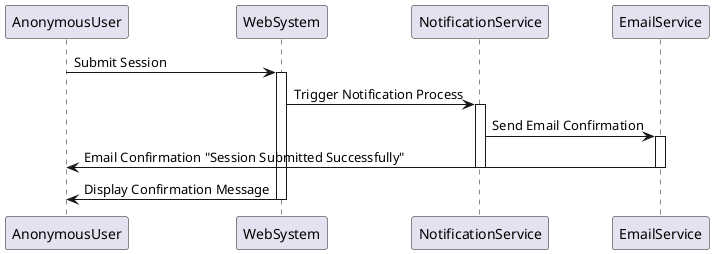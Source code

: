@startuml
participant AnonymousUser as AU
participant WebSystem as WS
participant NotificationService as NS
participant EmailService as ES

AU -> WS : Submit Session
activate WS

WS -> NS : Trigger Notification Process
activate NS

NS -> ES : Send Email Confirmation
activate ES

ES -> AU : Email Confirmation "Session Submitted Successfully"
deactivate ES
deactivate NS

WS -> AU : Display Confirmation Message
deactivate WS

@enduml